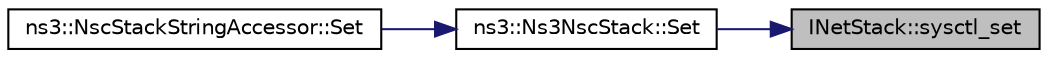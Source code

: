 digraph "INetStack::sysctl_set"
{
 // LATEX_PDF_SIZE
  edge [fontname="Helvetica",fontsize="10",labelfontname="Helvetica",labelfontsize="10"];
  node [fontname="Helvetica",fontsize="10",shape=record];
  rankdir="RL";
  Node1 [label="INetStack::sysctl_set",height=0.2,width=0.4,color="black", fillcolor="grey75", style="filled", fontcolor="black",tooltip="Set system parameters using sysctl."];
  Node1 -> Node2 [dir="back",color="midnightblue",fontsize="10",style="solid",fontname="Helvetica"];
  Node2 [label="ns3::Ns3NscStack::Set",height=0.2,width=0.4,color="black", fillcolor="white", style="filled",URL="$classns3_1_1_ns3_nsc_stack.html#a92ed688d99915ddd299ad15c424140a9",tooltip="Set an attribute."];
  Node2 -> Node3 [dir="back",color="midnightblue",fontsize="10",style="solid",fontname="Helvetica"];
  Node3 [label="ns3::NscStackStringAccessor::Set",height=0.2,width=0.4,color="black", fillcolor="white", style="filled",URL="$classns3_1_1_nsc_stack_string_accessor.html#a3357300ca1a9f83b84878593f7fb9546",tooltip=" "];
}
